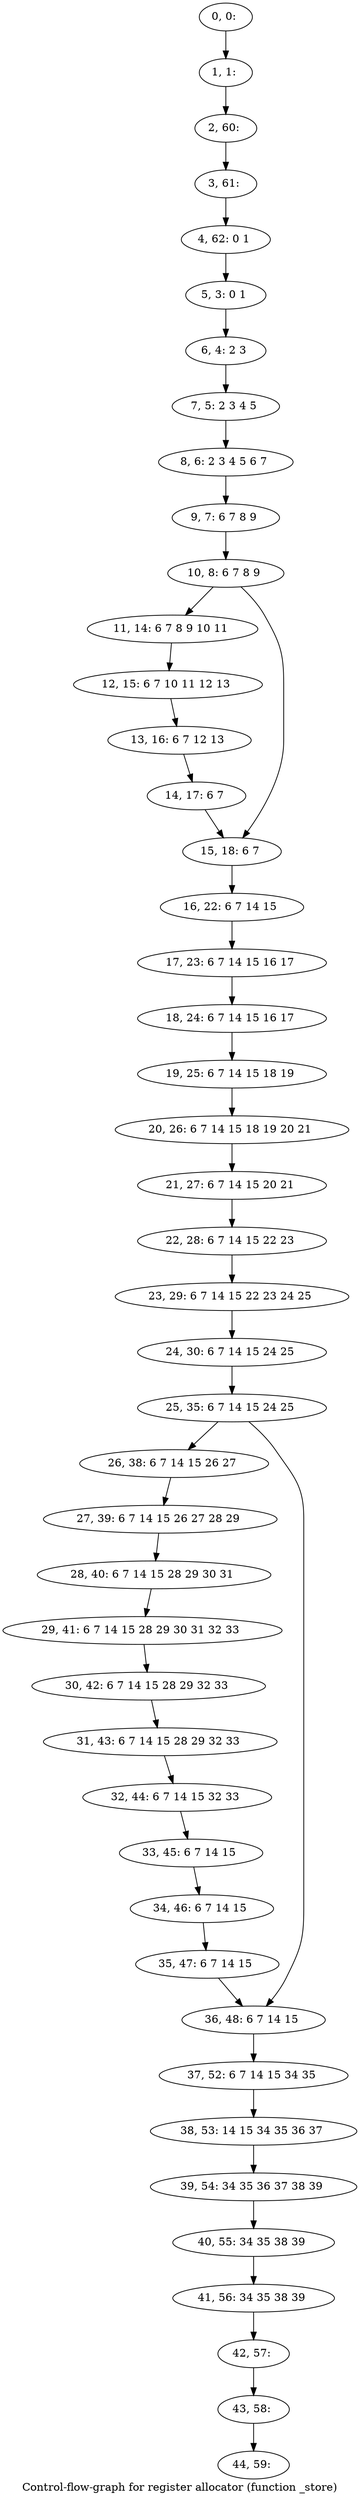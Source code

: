digraph G {
graph [label="Control-flow-graph for register allocator (function _store)"]
0[label="0, 0: "];
1[label="1, 1: "];
2[label="2, 60: "];
3[label="3, 61: "];
4[label="4, 62: 0 1 "];
5[label="5, 3: 0 1 "];
6[label="6, 4: 2 3 "];
7[label="7, 5: 2 3 4 5 "];
8[label="8, 6: 2 3 4 5 6 7 "];
9[label="9, 7: 6 7 8 9 "];
10[label="10, 8: 6 7 8 9 "];
11[label="11, 14: 6 7 8 9 10 11 "];
12[label="12, 15: 6 7 10 11 12 13 "];
13[label="13, 16: 6 7 12 13 "];
14[label="14, 17: 6 7 "];
15[label="15, 18: 6 7 "];
16[label="16, 22: 6 7 14 15 "];
17[label="17, 23: 6 7 14 15 16 17 "];
18[label="18, 24: 6 7 14 15 16 17 "];
19[label="19, 25: 6 7 14 15 18 19 "];
20[label="20, 26: 6 7 14 15 18 19 20 21 "];
21[label="21, 27: 6 7 14 15 20 21 "];
22[label="22, 28: 6 7 14 15 22 23 "];
23[label="23, 29: 6 7 14 15 22 23 24 25 "];
24[label="24, 30: 6 7 14 15 24 25 "];
25[label="25, 35: 6 7 14 15 24 25 "];
26[label="26, 38: 6 7 14 15 26 27 "];
27[label="27, 39: 6 7 14 15 26 27 28 29 "];
28[label="28, 40: 6 7 14 15 28 29 30 31 "];
29[label="29, 41: 6 7 14 15 28 29 30 31 32 33 "];
30[label="30, 42: 6 7 14 15 28 29 32 33 "];
31[label="31, 43: 6 7 14 15 28 29 32 33 "];
32[label="32, 44: 6 7 14 15 32 33 "];
33[label="33, 45: 6 7 14 15 "];
34[label="34, 46: 6 7 14 15 "];
35[label="35, 47: 6 7 14 15 "];
36[label="36, 48: 6 7 14 15 "];
37[label="37, 52: 6 7 14 15 34 35 "];
38[label="38, 53: 14 15 34 35 36 37 "];
39[label="39, 54: 34 35 36 37 38 39 "];
40[label="40, 55: 34 35 38 39 "];
41[label="41, 56: 34 35 38 39 "];
42[label="42, 57: "];
43[label="43, 58: "];
44[label="44, 59: "];
0->1 ;
1->2 ;
2->3 ;
3->4 ;
4->5 ;
5->6 ;
6->7 ;
7->8 ;
8->9 ;
9->10 ;
10->11 ;
10->15 ;
11->12 ;
12->13 ;
13->14 ;
14->15 ;
15->16 ;
16->17 ;
17->18 ;
18->19 ;
19->20 ;
20->21 ;
21->22 ;
22->23 ;
23->24 ;
24->25 ;
25->26 ;
25->36 ;
26->27 ;
27->28 ;
28->29 ;
29->30 ;
30->31 ;
31->32 ;
32->33 ;
33->34 ;
34->35 ;
35->36 ;
36->37 ;
37->38 ;
38->39 ;
39->40 ;
40->41 ;
41->42 ;
42->43 ;
43->44 ;
}
